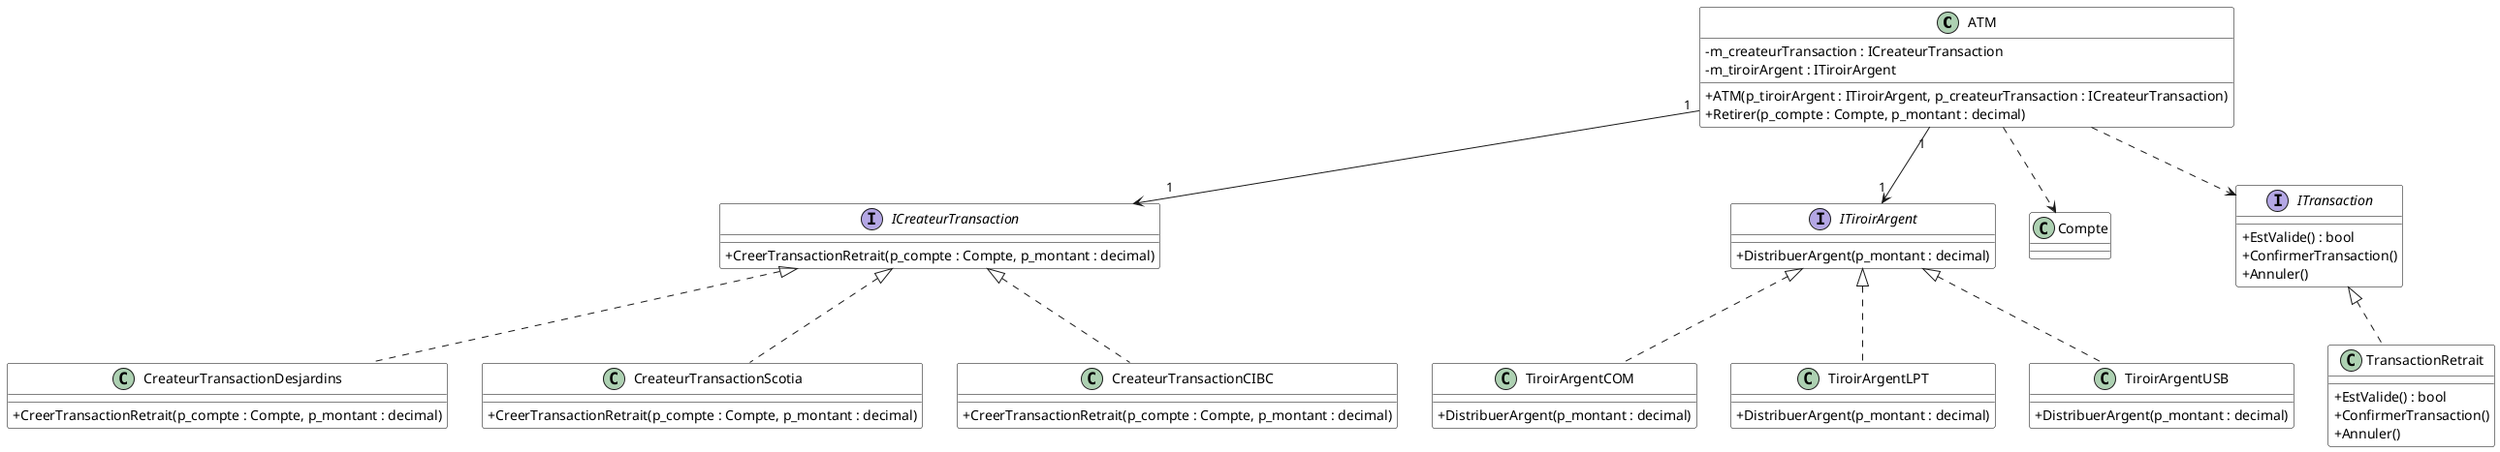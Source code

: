 @startuml Exercice03_PropSol

skinparam classAttributeIconSize 0
skinparam class {
    BackgroundColor White
    BorderColor #000
}


ATM "1" --> "1" ICreateurTransaction
ATM "1" --> "1" ITiroirArgent

ATM ..> Compte
ATM ..> ITransaction

ITransaction <|.. TransactionRetrait

ITiroirArgent <|.. TiroirArgentCOM
ITiroirArgent <|.. TiroirArgentLPT
ITiroirArgent <|.. TiroirArgentUSB

ICreateurTransaction <|.. CreateurTransactionDesjardins
ICreateurTransaction <|.. CreateurTransactionScotia
ICreateurTransaction <|.. CreateurTransactionCIBC

class ATM {

    - m_createurTransaction : ICreateurTransaction
    - m_tiroirArgent : ITiroirArgent

    + ATM(p_tiroirArgent : ITiroirArgent, p_createurTransaction : ICreateurTransaction)
    + Retirer(p_compte : Compte, p_montant : decimal)
}

class Compte {

}

interface ITiroirArgent {
    + DistribuerArgent(p_montant : decimal)
}

interface ITransaction {
   + EstValide() : bool
   + ConfirmerTransaction()
   + Annuler()
}

interface ICreateurTransaction {
    + CreerTransactionRetrait(p_compte : Compte, p_montant : decimal)
}

class CreateurTransactionDesjardins {
    + CreerTransactionRetrait(p_compte : Compte, p_montant : decimal)
}

class CreateurTransactionScotia {
    + CreerTransactionRetrait(p_compte : Compte, p_montant : decimal)
}

class CreateurTransactionCIBC {
    + CreerTransactionRetrait(p_compte : Compte, p_montant : decimal)
}

class TiroirArgentCOM {
    + DistribuerArgent(p_montant : decimal)
}

class TiroirArgentLPT {
    + DistribuerArgent(p_montant : decimal)
}

class TiroirArgentUSB {
    + DistribuerArgent(p_montant : decimal)
}

class TransactionRetrait {
   + EstValide() : bool
   + ConfirmerTransaction()
   + Annuler()
}


@enduml